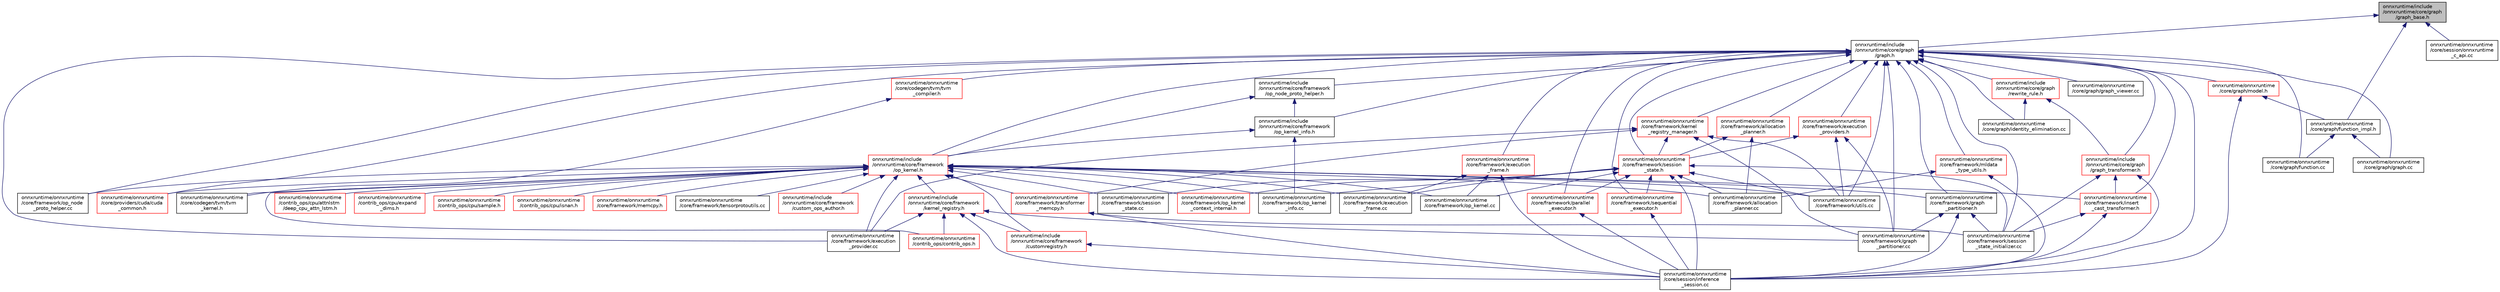 digraph "onnxruntime/include/onnxruntime/core/graph/graph_base.h"
{
  edge [fontname="Helvetica",fontsize="10",labelfontname="Helvetica",labelfontsize="10"];
  node [fontname="Helvetica",fontsize="10",shape=record];
  Node33 [label="onnxruntime/include\l/onnxruntime/core/graph\l/graph_base.h",height=0.2,width=0.4,color="black", fillcolor="grey75", style="filled", fontcolor="black"];
  Node33 -> Node34 [dir="back",color="midnightblue",fontsize="10",style="solid"];
  Node34 [label="onnxruntime/include\l/onnxruntime/core/graph\l/graph.h",height=0.2,width=0.4,color="black", fillcolor="white", style="filled",URL="$graph_8h.html"];
  Node34 -> Node35 [dir="back",color="midnightblue",fontsize="10",style="solid"];
  Node35 [label="onnxruntime/include\l/onnxruntime/core/framework\l/op_kernel.h",height=0.2,width=0.4,color="red", fillcolor="white", style="filled",URL="$op__kernel_8h.html"];
  Node35 -> Node36 [dir="back",color="midnightblue",fontsize="10",style="solid"];
  Node36 [label="onnxruntime/include\l/onnxruntime/core/framework\l/custom_ops_author.h",height=0.2,width=0.4,color="red", fillcolor="white", style="filled",URL="$custom__ops__author_8h.html"];
  Node35 -> Node40 [dir="back",color="midnightblue",fontsize="10",style="solid"];
  Node40 [label="onnxruntime/include\l/onnxruntime/core/framework\l/customregistry.h",height=0.2,width=0.4,color="red", fillcolor="white", style="filled",URL="$customregistry_8h.html"];
  Node40 -> Node39 [dir="back",color="midnightblue",fontsize="10",style="solid"];
  Node39 [label="onnxruntime/onnxruntime\l/core/session/inference\l_session.cc",height=0.2,width=0.4,color="black", fillcolor="white", style="filled",URL="$inference__session_8cc.html"];
  Node35 -> Node43 [dir="back",color="midnightblue",fontsize="10",style="solid"];
  Node43 [label="onnxruntime/include\l/onnxruntime/core/framework\l/kernel_registry.h",height=0.2,width=0.4,color="red", fillcolor="white", style="filled",URL="$kernel__registry_8h.html"];
  Node43 -> Node40 [dir="back",color="midnightblue",fontsize="10",style="solid"];
  Node43 -> Node44 [dir="back",color="midnightblue",fontsize="10",style="solid"];
  Node44 [label="onnxruntime/onnxruntime\l/contrib_ops/contrib_ops.h",height=0.2,width=0.4,color="red", fillcolor="white", style="filled",URL="$contrib__ops_8h.html"];
  Node43 -> Node48 [dir="back",color="midnightblue",fontsize="10",style="solid"];
  Node48 [label="onnxruntime/onnxruntime\l/core/framework/execution\l_provider.cc",height=0.2,width=0.4,color="black", fillcolor="white", style="filled",URL="$execution__provider_8cc.html"];
  Node43 -> Node49 [dir="back",color="midnightblue",fontsize="10",style="solid"];
  Node49 [label="onnxruntime/onnxruntime\l/core/framework/graph\l_partitioner.cc",height=0.2,width=0.4,color="black", fillcolor="white", style="filled",URL="$graph__partitioner_8cc.html"];
  Node43 -> Node39 [dir="back",color="midnightblue",fontsize="10",style="solid"];
  Node35 -> Node44 [dir="back",color="midnightblue",fontsize="10",style="solid"];
  Node35 -> Node53 [dir="back",color="midnightblue",fontsize="10",style="solid"];
  Node53 [label="onnxruntime/onnxruntime\l/contrib_ops/cpu/attnlstm\l/deep_cpu_attn_lstm.h",height=0.2,width=0.4,color="red", fillcolor="white", style="filled",URL="$deep__cpu__attn__lstm_8h.html"];
  Node35 -> Node55 [dir="back",color="midnightblue",fontsize="10",style="solid"];
  Node55 [label="onnxruntime/onnxruntime\l/contrib_ops/cpu/expand\l_dims.h",height=0.2,width=0.4,color="red", fillcolor="white", style="filled",URL="$expand__dims_8h.html"];
  Node35 -> Node57 [dir="back",color="midnightblue",fontsize="10",style="solid"];
  Node57 [label="onnxruntime/onnxruntime\l/contrib_ops/cpu/sample.h",height=0.2,width=0.4,color="red", fillcolor="white", style="filled",URL="$sample_8h.html"];
  Node35 -> Node59 [dir="back",color="midnightblue",fontsize="10",style="solid"];
  Node59 [label="onnxruntime/onnxruntime\l/contrib_ops/cpu/isnan.h",height=0.2,width=0.4,color="red", fillcolor="white", style="filled",URL="$isnan_8h.html"];
  Node35 -> Node61 [dir="back",color="midnightblue",fontsize="10",style="solid"];
  Node61 [label="onnxruntime/onnxruntime\l/core/codegen/tvm/tvm\l_kernel.h",height=0.2,width=0.4,color="black", fillcolor="white", style="filled",URL="$tvm__kernel_8h.html"];
  Node35 -> Node62 [dir="back",color="midnightblue",fontsize="10",style="solid"];
  Node62 [label="onnxruntime/onnxruntime\l/core/framework/allocation\l_planner.cc",height=0.2,width=0.4,color="black", fillcolor="white", style="filled",URL="$allocation__planner_8cc.html"];
  Node35 -> Node63 [dir="back",color="midnightblue",fontsize="10",style="solid"];
  Node63 [label="onnxruntime/onnxruntime\l/core/framework/execution\l_frame.cc",height=0.2,width=0.4,color="black", fillcolor="white", style="filled",URL="$execution__frame_8cc.html"];
  Node35 -> Node48 [dir="back",color="midnightblue",fontsize="10",style="solid"];
  Node35 -> Node64 [dir="back",color="midnightblue",fontsize="10",style="solid"];
  Node64 [label="onnxruntime/onnxruntime\l/core/framework/graph\l_partitioner.h",height=0.2,width=0.4,color="black", fillcolor="white", style="filled",URL="$graph__partitioner_8h.html"];
  Node64 -> Node49 [dir="back",color="midnightblue",fontsize="10",style="solid"];
  Node64 -> Node65 [dir="back",color="midnightblue",fontsize="10",style="solid"];
  Node65 [label="onnxruntime/onnxruntime\l/core/framework/session\l_state_initializer.cc",height=0.2,width=0.4,color="black", fillcolor="white", style="filled",URL="$session__state__initializer_8cc.html"];
  Node64 -> Node39 [dir="back",color="midnightblue",fontsize="10",style="solid"];
  Node35 -> Node66 [dir="back",color="midnightblue",fontsize="10",style="solid"];
  Node66 [label="onnxruntime/onnxruntime\l/core/framework/insert\l_cast_transformer.h",height=0.2,width=0.4,color="red", fillcolor="white", style="filled",URL="$insert__cast__transformer_8h.html"];
  Node66 -> Node65 [dir="back",color="midnightblue",fontsize="10",style="solid"];
  Node66 -> Node39 [dir="back",color="midnightblue",fontsize="10",style="solid"];
  Node35 -> Node68 [dir="back",color="midnightblue",fontsize="10",style="solid"];
  Node68 [label="onnxruntime/onnxruntime\l/core/framework/memcpy.h",height=0.2,width=0.4,color="red", fillcolor="white", style="filled",URL="$memcpy_8h.html"];
  Node35 -> Node70 [dir="back",color="midnightblue",fontsize="10",style="solid"];
  Node70 [label="onnxruntime/onnxruntime\l/core/framework/op_kernel.cc",height=0.2,width=0.4,color="black", fillcolor="white", style="filled",URL="$op__kernel_8cc.html"];
  Node35 -> Node71 [dir="back",color="midnightblue",fontsize="10",style="solid"];
  Node71 [label="onnxruntime/onnxruntime\l/core/framework/op_kernel\l_context_internal.h",height=0.2,width=0.4,color="red", fillcolor="white", style="filled",URL="$op__kernel__context__internal_8h.html"];
  Node35 -> Node76 [dir="back",color="midnightblue",fontsize="10",style="solid"];
  Node76 [label="onnxruntime/onnxruntime\l/core/framework/op_kernel\l_info.cc",height=0.2,width=0.4,color="black", fillcolor="white", style="filled",URL="$op__kernel__info_8cc.html"];
  Node35 -> Node77 [dir="back",color="midnightblue",fontsize="10",style="solid"];
  Node77 [label="onnxruntime/onnxruntime\l/core/framework/op_node\l_proto_helper.cc",height=0.2,width=0.4,color="black", fillcolor="white", style="filled",URL="$op__node__proto__helper_8cc.html"];
  Node35 -> Node78 [dir="back",color="midnightblue",fontsize="10",style="solid"];
  Node78 [label="onnxruntime/onnxruntime\l/core/framework/session\l_state.cc",height=0.2,width=0.4,color="black", fillcolor="white", style="filled",URL="$session__state_8cc.html"];
  Node35 -> Node79 [dir="back",color="midnightblue",fontsize="10",style="solid"];
  Node79 [label="onnxruntime/onnxruntime\l/core/framework/tensorprotoutils.cc",height=0.2,width=0.4,color="black", fillcolor="white", style="filled",URL="$tensorprotoutils_8cc.html"];
  Node35 -> Node80 [dir="back",color="midnightblue",fontsize="10",style="solid"];
  Node80 [label="onnxruntime/onnxruntime\l/core/framework/transformer\l_memcpy.h",height=0.2,width=0.4,color="red", fillcolor="white", style="filled",URL="$transformer__memcpy_8h.html"];
  Node80 -> Node65 [dir="back",color="midnightblue",fontsize="10",style="solid"];
  Node80 -> Node39 [dir="back",color="midnightblue",fontsize="10",style="solid"];
  Node35 -> Node82 [dir="back",color="midnightblue",fontsize="10",style="solid"];
  Node82 [label="onnxruntime/onnxruntime\l/core/framework/utils.cc",height=0.2,width=0.4,color="black", fillcolor="white", style="filled",URL="$utils_8cc.html"];
  Node35 -> Node248 [dir="back",color="midnightblue",fontsize="10",style="solid"];
  Node248 [label="onnxruntime/onnxruntime\l/core/providers/cuda/cuda\l_common.h",height=0.2,width=0.4,color="red", fillcolor="white", style="filled",URL="$cuda__common_8h.html"];
  Node34 -> Node295 [dir="back",color="midnightblue",fontsize="10",style="solid"];
  Node295 [label="onnxruntime/include\l/onnxruntime/core/framework\l/op_kernel_info.h",height=0.2,width=0.4,color="black", fillcolor="white", style="filled",URL="$op__kernel__info_8h.html"];
  Node295 -> Node35 [dir="back",color="midnightblue",fontsize="10",style="solid"];
  Node295 -> Node76 [dir="back",color="midnightblue",fontsize="10",style="solid"];
  Node34 -> Node296 [dir="back",color="midnightblue",fontsize="10",style="solid"];
  Node296 [label="onnxruntime/include\l/onnxruntime/core/framework\l/op_node_proto_helper.h",height=0.2,width=0.4,color="black", fillcolor="white", style="filled",URL="$op__node__proto__helper_8h.html"];
  Node296 -> Node35 [dir="back",color="midnightblue",fontsize="10",style="solid"];
  Node296 -> Node295 [dir="back",color="midnightblue",fontsize="10",style="solid"];
  Node34 -> Node297 [dir="back",color="midnightblue",fontsize="10",style="solid"];
  Node297 [label="onnxruntime/include\l/onnxruntime/core/graph\l/graph_transformer.h",height=0.2,width=0.4,color="red", fillcolor="white", style="filled",URL="$graph__transformer_8h.html"];
  Node297 -> Node66 [dir="back",color="midnightblue",fontsize="10",style="solid"];
  Node297 -> Node65 [dir="back",color="midnightblue",fontsize="10",style="solid"];
  Node297 -> Node39 [dir="back",color="midnightblue",fontsize="10",style="solid"];
  Node34 -> Node317 [dir="back",color="midnightblue",fontsize="10",style="solid"];
  Node317 [label="onnxruntime/include\l/onnxruntime/core/graph\l/rewrite_rule.h",height=0.2,width=0.4,color="red", fillcolor="white", style="filled",URL="$rewrite__rule_8h.html"];
  Node317 -> Node297 [dir="back",color="midnightblue",fontsize="10",style="solid"];
  Node317 -> Node319 [dir="back",color="midnightblue",fontsize="10",style="solid"];
  Node319 [label="onnxruntime/onnxruntime\l/core/graph/identity_elimination.cc",height=0.2,width=0.4,color="black", fillcolor="white", style="filled",URL="$identity__elimination_8cc.html"];
  Node34 -> Node321 [dir="back",color="midnightblue",fontsize="10",style="solid"];
  Node321 [label="onnxruntime/onnxruntime\l/core/codegen/tvm/tvm\l_compiler.h",height=0.2,width=0.4,color="red", fillcolor="white", style="filled",URL="$tvm__compiler_8h.html"];
  Node321 -> Node61 [dir="back",color="midnightblue",fontsize="10",style="solid"];
  Node34 -> Node323 [dir="back",color="midnightblue",fontsize="10",style="solid"];
  Node323 [label="onnxruntime/onnxruntime\l/core/framework/allocation\l_planner.h",height=0.2,width=0.4,color="red", fillcolor="white", style="filled",URL="$allocation__planner_8h.html"];
  Node323 -> Node62 [dir="back",color="midnightblue",fontsize="10",style="solid"];
  Node323 -> Node328 [dir="back",color="midnightblue",fontsize="10",style="solid"];
  Node328 [label="onnxruntime/onnxruntime\l/core/framework/session\l_state.h",height=0.2,width=0.4,color="red", fillcolor="white", style="filled",URL="$session__state_8h.html"];
  Node328 -> Node62 [dir="back",color="midnightblue",fontsize="10",style="solid"];
  Node328 -> Node63 [dir="back",color="midnightblue",fontsize="10",style="solid"];
  Node328 -> Node70 [dir="back",color="midnightblue",fontsize="10",style="solid"];
  Node328 -> Node71 [dir="back",color="midnightblue",fontsize="10",style="solid"];
  Node328 -> Node76 [dir="back",color="midnightblue",fontsize="10",style="solid"];
  Node328 -> Node329 [dir="back",color="midnightblue",fontsize="10",style="solid"];
  Node329 [label="onnxruntime/onnxruntime\l/core/framework/parallel\l_executor.h",height=0.2,width=0.4,color="red", fillcolor="white", style="filled",URL="$parallel__executor_8h.html"];
  Node329 -> Node39 [dir="back",color="midnightblue",fontsize="10",style="solid"];
  Node328 -> Node330 [dir="back",color="midnightblue",fontsize="10",style="solid"];
  Node330 [label="onnxruntime/onnxruntime\l/core/framework/sequential\l_executor.h",height=0.2,width=0.4,color="red", fillcolor="white", style="filled",URL="$sequential__executor_8h.html"];
  Node330 -> Node39 [dir="back",color="midnightblue",fontsize="10",style="solid"];
  Node328 -> Node78 [dir="back",color="midnightblue",fontsize="10",style="solid"];
  Node328 -> Node65 [dir="back",color="midnightblue",fontsize="10",style="solid"];
  Node328 -> Node82 [dir="back",color="midnightblue",fontsize="10",style="solid"];
  Node328 -> Node39 [dir="back",color="midnightblue",fontsize="10",style="solid"];
  Node34 -> Node331 [dir="back",color="midnightblue",fontsize="10",style="solid"];
  Node331 [label="onnxruntime/onnxruntime\l/core/framework/execution\l_frame.h",height=0.2,width=0.4,color="red", fillcolor="white", style="filled",URL="$execution__frame_8h.html"];
  Node331 -> Node63 [dir="back",color="midnightblue",fontsize="10",style="solid"];
  Node331 -> Node70 [dir="back",color="midnightblue",fontsize="10",style="solid"];
  Node331 -> Node39 [dir="back",color="midnightblue",fontsize="10",style="solid"];
  Node34 -> Node48 [dir="back",color="midnightblue",fontsize="10",style="solid"];
  Node34 -> Node332 [dir="back",color="midnightblue",fontsize="10",style="solid"];
  Node332 [label="onnxruntime/onnxruntime\l/core/framework/execution\l_providers.h",height=0.2,width=0.4,color="red", fillcolor="white", style="filled",URL="$execution__providers_8h.html"];
  Node332 -> Node49 [dir="back",color="midnightblue",fontsize="10",style="solid"];
  Node332 -> Node328 [dir="back",color="midnightblue",fontsize="10",style="solid"];
  Node332 -> Node82 [dir="back",color="midnightblue",fontsize="10",style="solid"];
  Node34 -> Node49 [dir="back",color="midnightblue",fontsize="10",style="solid"];
  Node34 -> Node64 [dir="back",color="midnightblue",fontsize="10",style="solid"];
  Node34 -> Node66 [dir="back",color="midnightblue",fontsize="10",style="solid"];
  Node34 -> Node333 [dir="back",color="midnightblue",fontsize="10",style="solid"];
  Node333 [label="onnxruntime/onnxruntime\l/core/framework/kernel\l_registry_manager.h",height=0.2,width=0.4,color="red", fillcolor="white", style="filled",URL="$kernel__registry__manager_8h.html"];
  Node333 -> Node48 [dir="back",color="midnightblue",fontsize="10",style="solid"];
  Node333 -> Node49 [dir="back",color="midnightblue",fontsize="10",style="solid"];
  Node333 -> Node328 [dir="back",color="midnightblue",fontsize="10",style="solid"];
  Node333 -> Node80 [dir="back",color="midnightblue",fontsize="10",style="solid"];
  Node333 -> Node82 [dir="back",color="midnightblue",fontsize="10",style="solid"];
  Node34 -> Node334 [dir="back",color="midnightblue",fontsize="10",style="solid"];
  Node334 [label="onnxruntime/onnxruntime\l/core/framework/mldata\l_type_utils.h",height=0.2,width=0.4,color="red", fillcolor="white", style="filled",URL="$mldata__type__utils_8h.html"];
  Node334 -> Node62 [dir="back",color="midnightblue",fontsize="10",style="solid"];
  Node334 -> Node39 [dir="back",color="midnightblue",fontsize="10",style="solid"];
  Node34 -> Node77 [dir="back",color="midnightblue",fontsize="10",style="solid"];
  Node34 -> Node329 [dir="back",color="midnightblue",fontsize="10",style="solid"];
  Node34 -> Node330 [dir="back",color="midnightblue",fontsize="10",style="solid"];
  Node34 -> Node328 [dir="back",color="midnightblue",fontsize="10",style="solid"];
  Node34 -> Node65 [dir="back",color="midnightblue",fontsize="10",style="solid"];
  Node34 -> Node82 [dir="back",color="midnightblue",fontsize="10",style="solid"];
  Node34 -> Node336 [dir="back",color="midnightblue",fontsize="10",style="solid"];
  Node336 [label="onnxruntime/onnxruntime\l/core/graph/function.cc",height=0.2,width=0.4,color="black", fillcolor="white", style="filled",URL="$function_8cc.html"];
  Node34 -> Node337 [dir="back",color="midnightblue",fontsize="10",style="solid"];
  Node337 [label="onnxruntime/onnxruntime\l/core/graph/graph.cc",height=0.2,width=0.4,color="black", fillcolor="white", style="filled",URL="$graph_8cc.html"];
  Node34 -> Node338 [dir="back",color="midnightblue",fontsize="10",style="solid"];
  Node338 [label="onnxruntime/onnxruntime\l/core/graph/graph_viewer.cc",height=0.2,width=0.4,color="black", fillcolor="white", style="filled",URL="$graph__viewer_8cc.html"];
  Node34 -> Node319 [dir="back",color="midnightblue",fontsize="10",style="solid"];
  Node34 -> Node339 [dir="back",color="midnightblue",fontsize="10",style="solid"];
  Node339 [label="onnxruntime/onnxruntime\l/core/graph/model.h",height=0.2,width=0.4,color="red", fillcolor="white", style="filled",URL="$model_8h.html"];
  Node339 -> Node340 [dir="back",color="midnightblue",fontsize="10",style="solid"];
  Node340 [label="onnxruntime/onnxruntime\l/core/graph/function_impl.h",height=0.2,width=0.4,color="black", fillcolor="white", style="filled",URL="$function__impl_8h.html"];
  Node340 -> Node336 [dir="back",color="midnightblue",fontsize="10",style="solid"];
  Node340 -> Node337 [dir="back",color="midnightblue",fontsize="10",style="solid"];
  Node339 -> Node39 [dir="back",color="midnightblue",fontsize="10",style="solid"];
  Node34 -> Node248 [dir="back",color="midnightblue",fontsize="10",style="solid"];
  Node34 -> Node39 [dir="back",color="midnightblue",fontsize="10",style="solid"];
  Node33 -> Node340 [dir="back",color="midnightblue",fontsize="10",style="solid"];
  Node33 -> Node342 [dir="back",color="midnightblue",fontsize="10",style="solid"];
  Node342 [label="onnxruntime/onnxruntime\l/core/session/onnxruntime\l_c_api.cc",height=0.2,width=0.4,color="black", fillcolor="white", style="filled",URL="$onnxruntime__c__api_8cc.html"];
}
